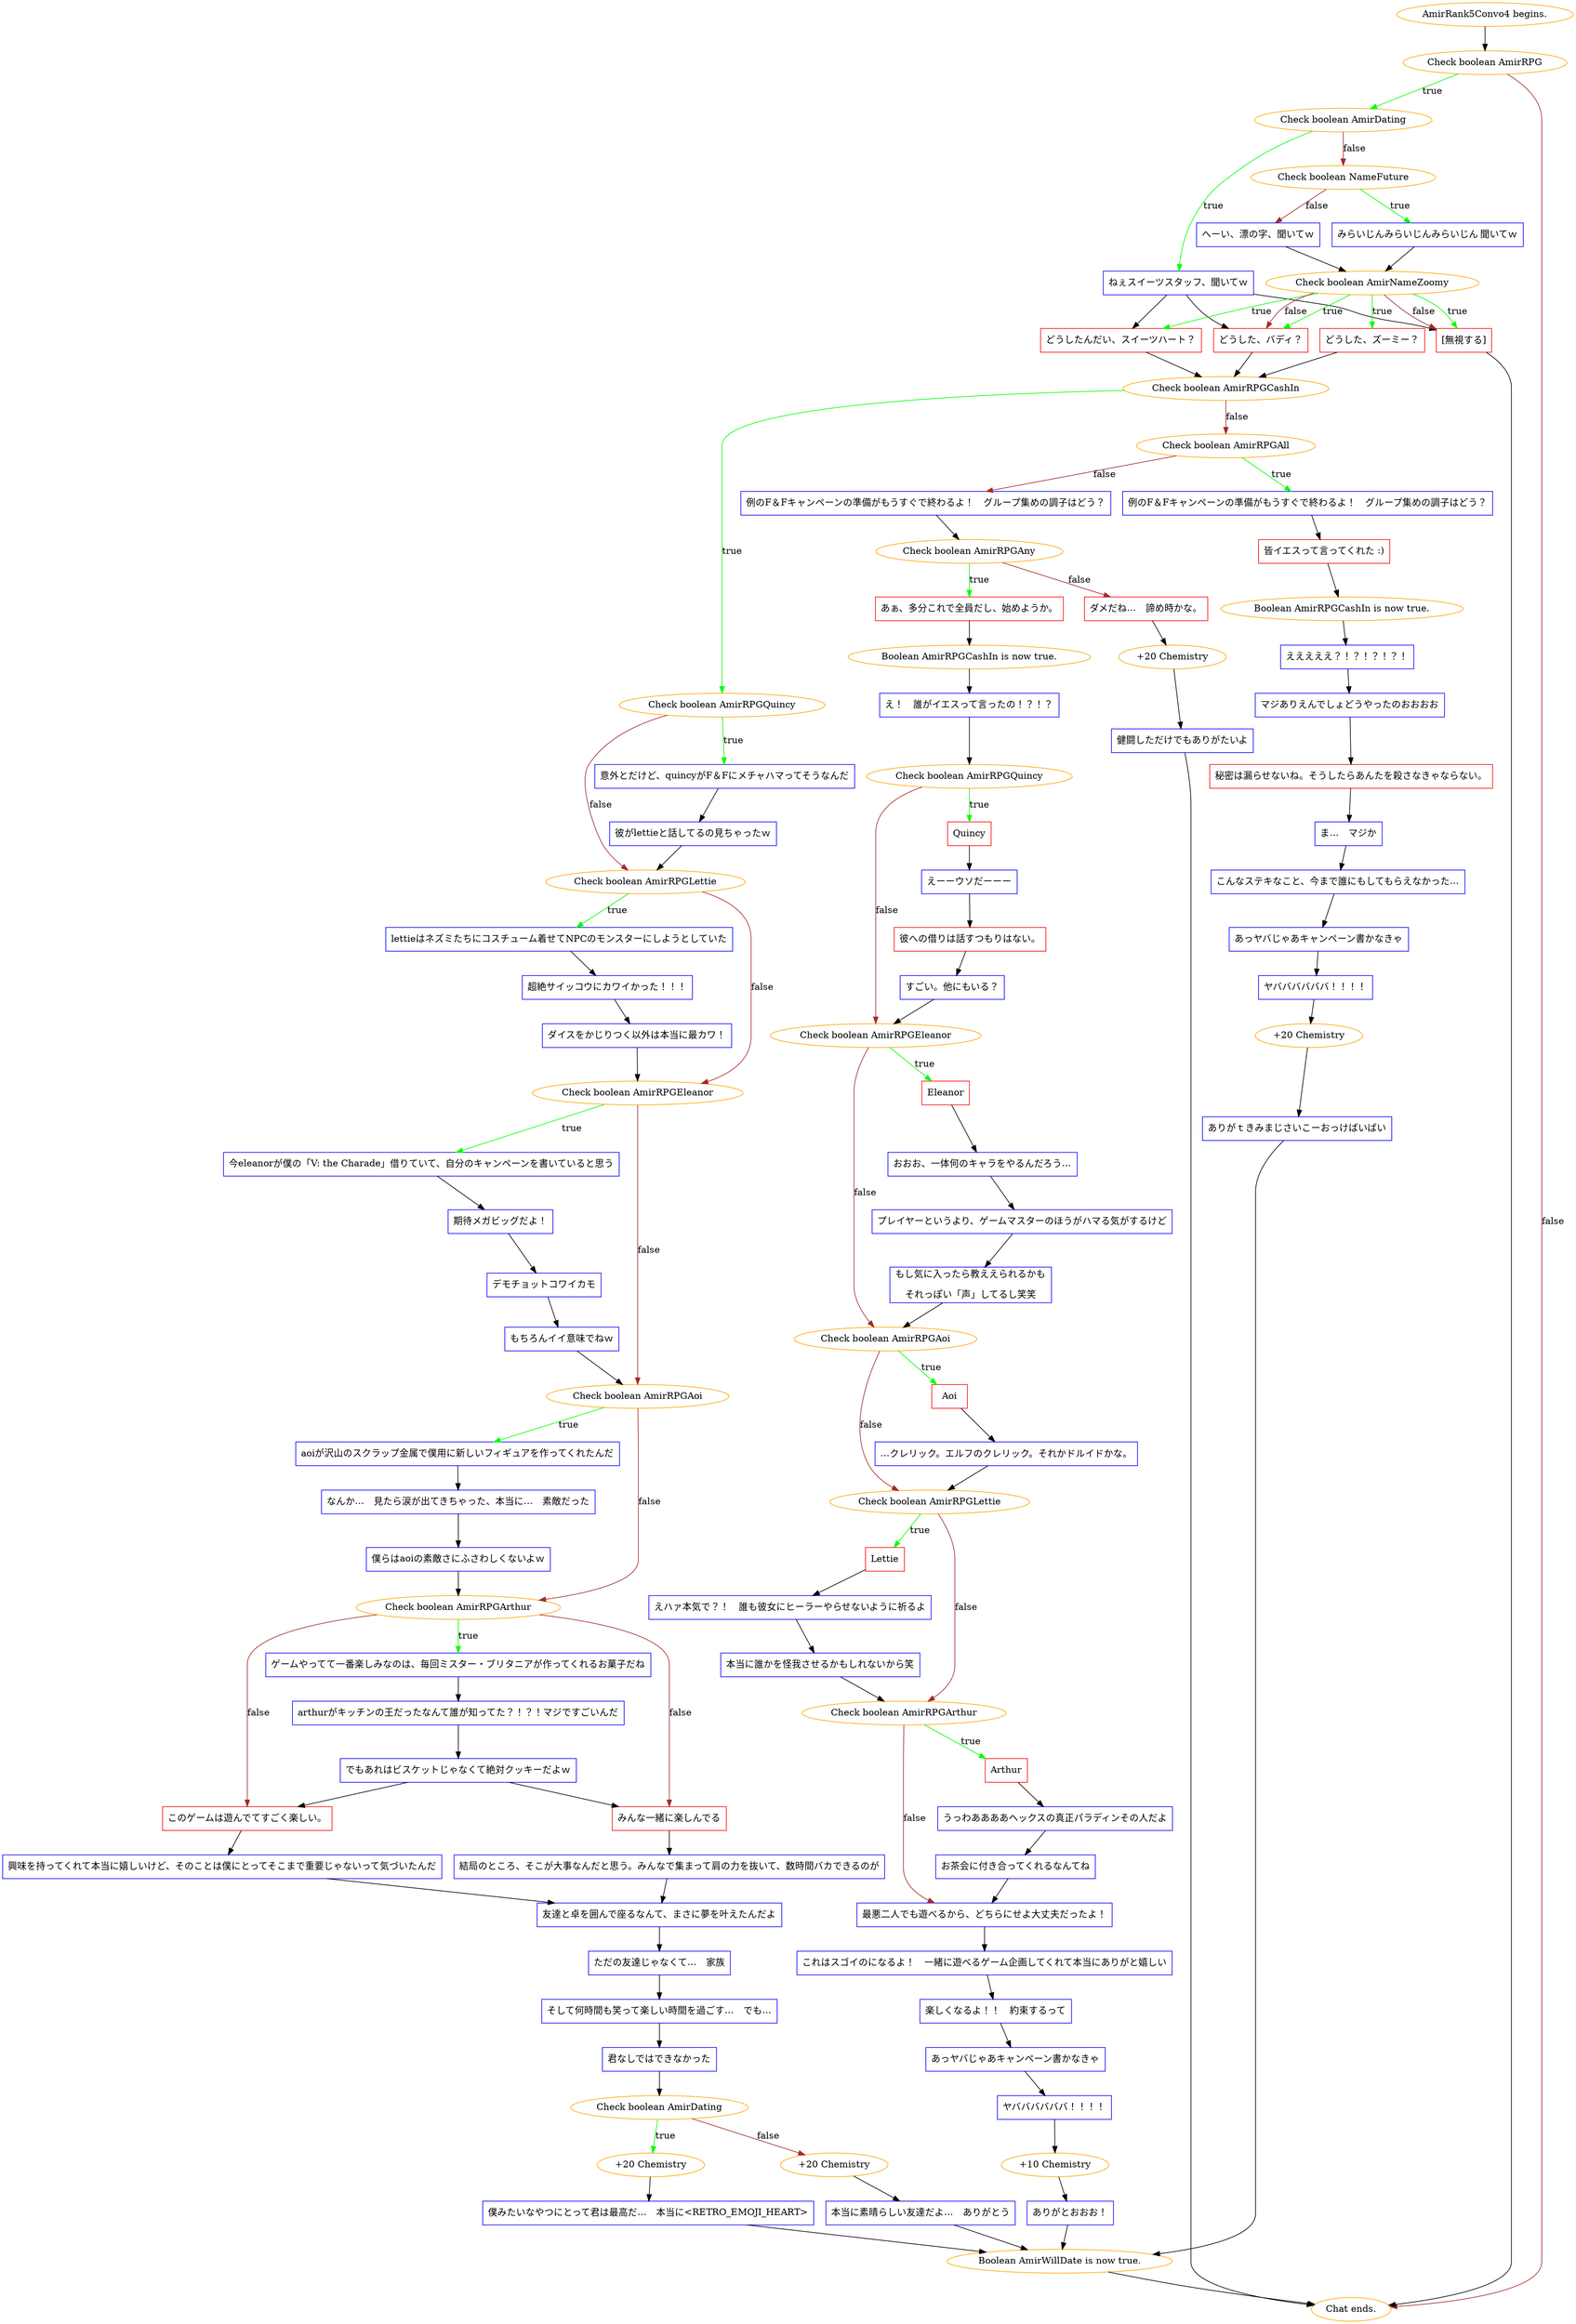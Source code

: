 digraph {
	"AmirRank5Convo4 begins." [color=orange];
		"AmirRank5Convo4 begins." -> j3858128195;
	j3858128195 [label="Check boolean AmirRPG",color=orange];
		j3858128195 -> j3476817092 [label=true,color=green];
		j3858128195 -> "Chat ends." [label=false,color=brown];
	j3476817092 [label="Check boolean AmirDating",color=orange];
		j3476817092 -> j3218947263 [label=true,color=green];
		j3476817092 -> j2625634134 [label=false,color=brown];
	"Chat ends." [color=orange];
	j3218947263 [label="ねぇスイーツスタッフ、聞いてｗ",shape=box,color=blue];
		j3218947263 -> j988905943;
		j3218947263 -> j3247465368;
		j3218947263 -> j3683375032;
	j2625634134 [label="Check boolean NameFuture",color=orange];
		j2625634134 -> j4003969267 [label=true,color=green];
		j2625634134 -> j2845937023 [label=false,color=brown];
	j988905943 [label="どうしたんだい、スイーツハート？",shape=box,color=red];
		j988905943 -> j2469310741;
	j3247465368 [label="どうした、バディ？",shape=box,color=red];
		j3247465368 -> j2469310741;
	j3683375032 [label="[無視する]",shape=box,color=red];
		j3683375032 -> "Chat ends.";
	j4003969267 [label="みらいじんみらいじんみらいじん 聞いてｗ",shape=box,color=blue];
		j4003969267 -> j851589662;
	j2845937023 [label="へーい、漂の字、聞いてｗ",shape=box,color=blue];
		j2845937023 -> j851589662;
	j2469310741 [label="Check boolean AmirRPGCashIn",color=orange];
		j2469310741 -> j829204582 [label=true,color=green];
		j2469310741 -> j2963346952 [label=false,color=brown];
	j851589662 [label="Check boolean AmirNameZoomy",color=orange];
		j851589662 -> j988905943 [label=true,color=green];
		j851589662 -> j1287145694 [label=true,color=green];
		j851589662 -> j3247465368 [label=true,color=green];
		j851589662 -> j3683375032 [label=true,color=green];
		j851589662 -> j3247465368 [label=false,color=brown];
		j851589662 -> j3683375032 [label=false,color=brown];
	j829204582 [label="Check boolean AmirRPGQuincy",color=orange];
		j829204582 -> j3097509848 [label=true,color=green];
		j829204582 -> j349346713 [label=false,color=brown];
	j2963346952 [label="Check boolean AmirRPGAll",color=orange];
		j2963346952 -> j628559464 [label=true,color=green];
		j2963346952 -> j3888849876 [label=false,color=brown];
	j1287145694 [label="どうした、ズーミー？",shape=box,color=red];
		j1287145694 -> j2469310741;
	j3097509848 [label="意外とだけど、quincyがF＆Fにメチャハマってそうなんだ",shape=box,color=blue];
		j3097509848 -> j1344314783;
	j349346713 [label="Check boolean AmirRPGLettie",color=orange];
		j349346713 -> j1350433001 [label=true,color=green];
		j349346713 -> j579735831 [label=false,color=brown];
	j628559464 [label="例のF＆Fキャンペーンの準備がもうすぐで終わるよ！　グループ集めの調子はどう？",shape=box,color=blue];
		j628559464 -> j695915977;
	j3888849876 [label="例のF＆Fキャンペーンの準備がもうすぐで終わるよ！　グループ集めの調子はどう？",shape=box,color=blue];
		j3888849876 -> j516058989;
	j1344314783 [label="彼がlettieと話してるの見ちゃったｗ",shape=box,color=blue];
		j1344314783 -> j349346713;
	j1350433001 [label="lettieはネズミたちにコスチューム着せてNPCのモンスターにしようとしていた",shape=box,color=blue];
		j1350433001 -> j1779350151;
	j579735831 [label="Check boolean AmirRPGEleanor",color=orange];
		j579735831 -> j4004607774 [label=true,color=green];
		j579735831 -> j1044804211 [label=false,color=brown];
	j695915977 [label="皆イエスって言ってくれた :)",shape=box,color=red];
		j695915977 -> j3593877768;
	j516058989 [label="Check boolean AmirRPGAny",color=orange];
		j516058989 -> j1817727745 [label=true,color=green];
		j516058989 -> j892724536 [label=false,color=brown];
	j1779350151 [label="超絶サイッコウにカワイかった！！！",shape=box,color=blue];
		j1779350151 -> j2745207237;
	j4004607774 [label="今eleanorが僕の「V: the Charade」借りていて、自分のキャンペーンを書いていると思う",shape=box,color=blue];
		j4004607774 -> j3190257382;
	j1044804211 [label="Check boolean AmirRPGAoi",color=orange];
		j1044804211 -> j836637432 [label=true,color=green];
		j1044804211 -> j400474391 [label=false,color=brown];
	j3593877768 [label="Boolean AmirRPGCashIn is now true.",color=orange];
		j3593877768 -> j1283101939;
	j1817727745 [label="あぁ、多分これで全員だし、始めようか。",shape=box,color=red];
		j1817727745 -> j975225866;
	j892724536 [label="ダメだね…　諦め時かな。",shape=box,color=red];
		j892724536 -> j2611219621;
	j2745207237 [label="ダイスをかじりつく以外は本当に最カワ！",shape=box,color=blue];
		j2745207237 -> j579735831;
	j3190257382 [label="期待メガビッグだよ！",shape=box,color=blue];
		j3190257382 -> j400057038;
	j836637432 [label="aoiが沢山のスクラップ金属で僕用に新しいフィギュアを作ってくれたんだ",shape=box,color=blue];
		j836637432 -> j1971083199;
	j400474391 [label="Check boolean AmirRPGArthur",color=orange];
		j400474391 -> j1417770309 [label=true,color=green];
		j400474391 -> j3801671863 [label=false,color=brown];
		j400474391 -> j1827666502 [label=false,color=brown];
	j1283101939 [label="えええええ？！？！？！？！",shape=box,color=blue];
		j1283101939 -> j1201002370;
	j975225866 [label="Boolean AmirRPGCashIn is now true.",color=orange];
		j975225866 -> j2299760760;
	j2611219621 [label="+20 Chemistry",color=orange];
		j2611219621 -> j4195661816;
	j400057038 [label="デモチョットコワイカモ",shape=box,color=blue];
		j400057038 -> j3498990007;
	j1971083199 [label="なんか…　見たら涙が出てきちゃった、本当に…　素敵だった",shape=box,color=blue];
		j1971083199 -> j332171892;
	j1417770309 [label="ゲームやってて一番楽しみなのは、毎回ミスター・ブリタニアが作ってくれるお菓子だね",shape=box,color=blue];
		j1417770309 -> j4077102379;
	j3801671863 [label="このゲームは遊んでてすごく楽しい。",shape=box,color=red];
		j3801671863 -> j1406707464;
	j1827666502 [label="みんな一緒に楽しんでる",shape=box,color=red];
		j1827666502 -> j1167651672;
	j1201002370 [label="マジありえんでしょどうやったのおおおお",shape=box,color=blue];
		j1201002370 -> j1816744919;
	j2299760760 [label="え！　誰がイエスって言ったの！？！？",shape=box,color=blue];
		j2299760760 -> j1247058907;
	j4195661816 [label="健闘しただけでもありがたいよ",shape=box,color=blue];
		j4195661816 -> "Chat ends.";
	j3498990007 [label="もちろんイイ意味でねｗ",shape=box,color=blue];
		j3498990007 -> j1044804211;
	j332171892 [label="僕らはaoiの素敵さにふさわしくないよｗ",shape=box,color=blue];
		j332171892 -> j400474391;
	j4077102379 [label="arthurがキッチンの王だったなんて誰が知ってた？！？！マジですごいんだ",shape=box,color=blue];
		j4077102379 -> j2980247103;
	j1406707464 [label="興味を持ってくれて本当に嬉しいけど、そのことは僕にとってそこまで重要じゃないって気づいたんだ",shape=box,color=blue];
		j1406707464 -> j454867649;
	j1167651672 [label="結局のところ、そこが大事なんだと思う。みんなで集まって肩の力を抜いて、数時間バカできるのが",shape=box,color=blue];
		j1167651672 -> j454867649;
	j1816744919 [label="秘密は漏らせないね。そうしたらあんたを殺さなきゃならない。",shape=box,color=red];
		j1816744919 -> j3020401149;
	j1247058907 [label="Check boolean AmirRPGQuincy",color=orange];
		j1247058907 -> j1766989451 [label=true,color=green];
		j1247058907 -> j747612989 [label=false,color=brown];
	j2980247103 [label="でもあれはビスケットじゃなくて絶対クッキーだよｗ",shape=box,color=blue];
		j2980247103 -> j3801671863;
		j2980247103 -> j1827666502;
	j454867649 [label="友達と卓を囲んで座るなんて、まさに夢を叶えたんだよ",shape=box,color=blue];
		j454867649 -> j4107737745;
	j3020401149 [label="ま…　マジか",shape=box,color=blue];
		j3020401149 -> j2329335952;
	j1766989451 [label="Quincy",shape=box,color=red];
		j1766989451 -> j190920525;
	j747612989 [label="Check boolean AmirRPGEleanor",color=orange];
		j747612989 -> j4139259691 [label=true,color=green];
		j747612989 -> j4013696291 [label=false,color=brown];
	j4107737745 [label="ただの友達じゃなくて…　家族",shape=box,color=blue];
		j4107737745 -> j1924604826;
	j2329335952 [label="こんなステキなこと、今まで誰にもしてもらえなかった…",shape=box,color=blue];
		j2329335952 -> j229376567;
	j190920525 [label="えーーウソだーーー",shape=box,color=blue];
		j190920525 -> j1912026856;
	j4139259691 [label="Eleanor",shape=box,color=red];
		j4139259691 -> j1456293856;
	j4013696291 [label="Check boolean AmirRPGAoi",color=orange];
		j4013696291 -> j1682305555 [label=true,color=green];
		j4013696291 -> j116997806 [label=false,color=brown];
	j1924604826 [label="そして何時間も笑って楽しい時間を過ごす…　でも…",shape=box,color=blue];
		j1924604826 -> j618175658;
	j229376567 [label="あっヤバじゃあキャンペーン書かなきゃ",shape=box,color=blue];
		j229376567 -> j2180521921;
	j1912026856 [label="彼への借りは話すつもりはない。",shape=box,color=red];
		j1912026856 -> j3773716452;
	j1456293856 [label="おおお、一体何のキャラをやるんだろう…",shape=box,color=blue];
		j1456293856 -> j2309226850;
	j1682305555 [label="Aoi",shape=box,color=red];
		j1682305555 -> j3913499370;
	j116997806 [label="Check boolean AmirRPGLettie",color=orange];
		j116997806 -> j1587674847 [label=true,color=green];
		j116997806 -> j994198793 [label=false,color=brown];
	j618175658 [label="君なしではできなかった",shape=box,color=blue];
		j618175658 -> j3015855926;
	j2180521921 [label="ヤババババババ！！！！",shape=box,color=blue];
		j2180521921 -> j4283788327;
	j3773716452 [label="すごい。他にもいる？",shape=box,color=blue];
		j3773716452 -> j747612989;
	j2309226850 [label="プレイヤーというより、ゲームマスターのほうがハマる気がするけど",shape=box,color=blue];
		j2309226850 -> j3480947868;
	j3913499370 [label="…クレリック。エルフのクレリック。それかドルイドかな。",shape=box,color=blue];
		j3913499370 -> j116997806;
	j1587674847 [label="Lettie",shape=box,color=red];
		j1587674847 -> j1546412209;
	j994198793 [label="Check boolean AmirRPGArthur",color=orange];
		j994198793 -> j2174446811 [label=true,color=green];
		j994198793 -> j1178976882 [label=false,color=brown];
	j3015855926 [label="Check boolean AmirDating",color=orange];
		j3015855926 -> j2107868366 [label=true,color=green];
		j3015855926 -> j1902461344 [label=false,color=brown];
	j4283788327 [label="+20 Chemistry",color=orange];
		j4283788327 -> j1299104688;
	j3480947868 [label="もし気に入ったら教ええられるかも
それっぽい「声」してるし笑笑",shape=box,color=blue];
		j3480947868 -> j4013696291;
	j1546412209 [label="えハァ本気で？！　誰も彼女にヒーラーやらせないように祈るよ",shape=box,color=blue];
		j1546412209 -> j942251194;
	j2174446811 [label="Arthur",shape=box,color=red];
		j2174446811 -> j2470416842;
	j1178976882 [label="最悪二人でも遊べるから、どちらにせよ大丈夫だったよ！",shape=box,color=blue];
		j1178976882 -> j3460976345;
	j2107868366 [label="+20 Chemistry",color=orange];
		j2107868366 -> j3494972335;
	j1902461344 [label="+20 Chemistry",color=orange];
		j1902461344 -> j1582040416;
	j1299104688 [label="ありがｔきみまじさいこーおっけばいばい",shape=box,color=blue];
		j1299104688 -> j661208215;
	j942251194 [label="本当に誰かを怪我させるかもしれないから笑",shape=box,color=blue];
		j942251194 -> j994198793;
	j2470416842 [label="うっわああああヘックスの真正パラディンその人だよ",shape=box,color=blue];
		j2470416842 -> j2283517700;
	j3460976345 [label="これはスゴイのになるよ！　一緒に遊べるゲーム企画してくれて本当にありがと嬉しい",shape=box,color=blue];
		j3460976345 -> j1503422030;
	j3494972335 [label="僕みたいなやつにとって君は最高だ…　本当に<RETRO_EMOJI_HEART>",shape=box,color=blue];
		j3494972335 -> j661208215;
	j1582040416 [label="本当に素晴らしい友達だよ…　ありがとう",shape=box,color=blue];
		j1582040416 -> j661208215;
	j661208215 [label="Boolean AmirWillDate is now true.",color=orange];
		j661208215 -> "Chat ends.";
	j2283517700 [label="お茶会に付き合ってくれるなんてね",shape=box,color=blue];
		j2283517700 -> j1178976882;
	j1503422030 [label="楽しくなるよ！！　約束するって",shape=box,color=blue];
		j1503422030 -> j915313134;
	j915313134 [label="あっヤバじゃあキャンペーン書かなきゃ",shape=box,color=blue];
		j915313134 -> j1246528821;
	j1246528821 [label="ヤババババババ！！！！",shape=box,color=blue];
		j1246528821 -> j3553301772;
	j3553301772 [label="+10 Chemistry",color=orange];
		j3553301772 -> j3388811671;
	j3388811671 [label="ありがとおおお！",shape=box,color=blue];
		j3388811671 -> j661208215;
}